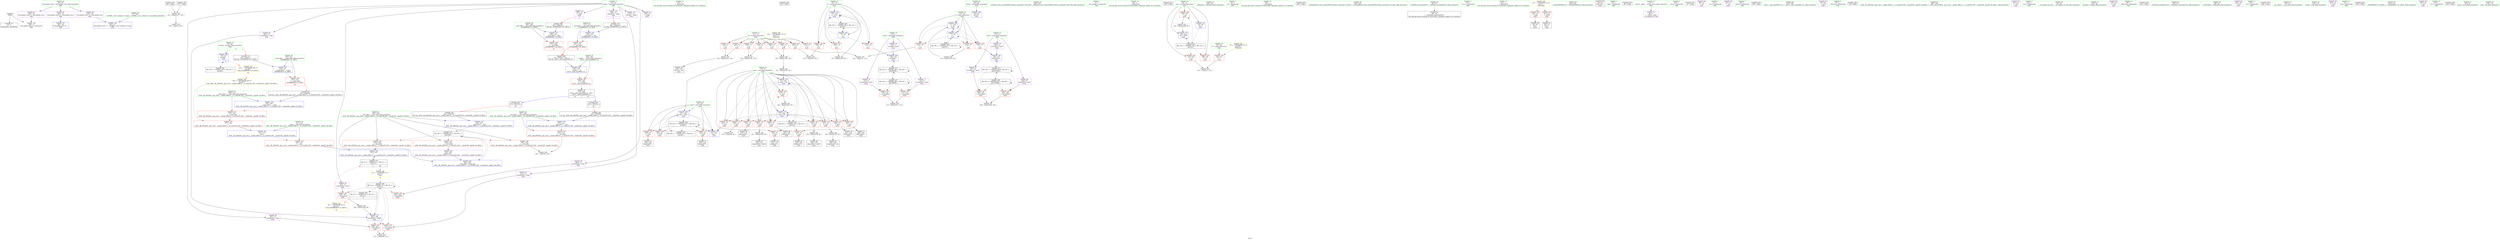 digraph "SVFG" {
	label="SVFG";

	Node0x558b3ea87250 [shape=record,color=grey,label="{NodeID: 0\nNullPtr}"];
	Node0x558b3ea87250 -> Node0x558b3eaa9900[style=solid];
	Node0x558b3ea87250 -> Node0x558b3eaafd50[style=solid];
	Node0x558b3eaacac0 [shape=record,color=grey,label="{NodeID: 263\n191 = Binary(177, 190, )\n}"];
	Node0x558b3eaacac0 -> Node0x558b3eaad540[style=solid];
	Node0x558b3eab0e90 [shape=record,color=blue,label="{NodeID: 180\n309\<--304\n__value.addr\<--__value\n_ZSt8__fill_aIPiiEN9__gnu_cxx11__enable_ifIXsr11__is_scalarIT0_EE7__valueEvE6__typeET_S6_RKS3_\n}"];
	Node0x558b3eab0e90 -> Node0x558b3eaaf810[style=dashed];
	Node0x558b3eaa81d0 [shape=record,color=purple,label="{NodeID: 97\n344\<--35\nllvm.global_ctors_0\<--llvm.global_ctors\nGlob }"];
	Node0x558b3eaa81d0 -> Node0x558b3eaafb50[style=solid];
	Node0x558b3eaa6110 [shape=record,color=green,label="{NodeID: 14\n36\<--1\n\<--dummyObj\nCan only get source location for instruction, argument, global var or function.}"];
	Node0x558b3eadb170 [shape=record,color=black,label="{NodeID: 360\n237 = PHI()\n}"];
	Node0x558b3eaa8dc0 [shape=record,color=red,label="{NodeID: 111\n142\<--71\n\<--N\nmain\n}"];
	Node0x558b3eaa8dc0 -> Node0x558b3eab64c0[style=solid];
	Node0x558b3eaa6f10 [shape=record,color=green,label="{NodeID: 28\n65\<--66\nretval\<--retval_field_insensitive\nmain\n}"];
	Node0x558b3eaa6f10 -> Node0x558b3eaafe50[style=solid];
	Node0x558b3eaae150 [shape=record,color=red,label="{NodeID: 125\n200\<--73\n\<--num\nmain\n}"];
	Node0x558b3eaae150 -> Node0x558b3eaaa3f0[style=solid];
	Node0x558b3eaa7b60 [shape=record,color=green,label="{NodeID: 42\n226\<--227\n_ZStlsISt11char_traitsIcEERSt13basic_ostreamIcT_ES5_PKc\<--_ZStlsISt11char_traitsIcEERSt13basic_ostreamIcT_ES5_PKc_field_insensitive\n}"];
	Node0x558b3eaaecb0 [shape=record,color=red,label="{NodeID: 139\n175\<--174\n\<--arrayidx25\nmain\n}"];
	Node0x558b3eaaecb0 -> Node0x558b3eab67c0[style=solid];
	Node0x558b3eaa9800 [shape=record,color=green,label="{NodeID: 56\n37\<--340\n_GLOBAL__sub_I_zhaoym_0_0.cpp\<--_GLOBAL__sub_I_zhaoym_0_0.cpp_field_insensitive\n}"];
	Node0x558b3eaa9800 -> Node0x558b3eaafc50[style=solid];
	Node0x558b3eaaf810 [shape=record,color=red,label="{NodeID: 153\n316\<--309\n\<--__value.addr\n_ZSt8__fill_aIPiiEN9__gnu_cxx11__enable_ifIXsr11__is_scalarIT0_EE7__valueEvE6__typeET_S6_RKS3_\n}"];
	Node0x558b3eaaf810 -> Node0x558b3eaaf9b0[style=solid];
	Node0x558b3eaaa3f0 [shape=record,color=black,label="{NodeID: 70\n201\<--200\nidxprom41\<--\nmain\n}"];
	Node0x558b3eab5a40 [shape=record,color=grey,label="{NodeID: 250\n199 = Binary(198, 99, )\n}"];
	Node0x558b3eab5a40 -> Node0x558b3eab0740[style=solid];
	Node0x558b3eab0400 [shape=record,color=blue,label="{NodeID: 167\n75\<--139\ni\<--inc14\nmain\n}"];
	Node0x558b3eab0400 -> Node0x558b3eaae490[style=dashed];
	Node0x558b3eab0400 -> Node0x558b3eaae560[style=dashed];
	Node0x558b3eab0400 -> Node0x558b3eaae630[style=dashed];
	Node0x558b3eab0400 -> Node0x558b3eab0400[style=dashed];
	Node0x558b3eab0400 -> Node0x558b3eac4800[style=dashed];
	Node0x558b3eaaaf50 [shape=record,color=purple,label="{NodeID: 84\n197\<--12\narrayidx39\<--steps\nmain\n}"];
	Node0x558b3eaaaf50 -> Node0x558b3eaaef20[style=solid];
	Node0x558b3ea96fa0 [shape=record,color=green,label="{NodeID: 1\n7\<--1\n__dso_handle\<--dummyObj\nGlob }"];
	Node0x558b3eaacc40 [shape=record,color=grey,label="{NodeID: 264\n213 = cmp(208, 212, )\n}"];
	Node0x558b3eab0f60 [shape=record,color=blue,label="{NodeID: 181\n311\<--317\n__tmp\<--\n_ZSt8__fill_aIPiiEN9__gnu_cxx11__enable_ifIXsr11__is_scalarIT0_EE7__valueEvE6__typeET_S6_RKS3_\n}"];
	Node0x558b3eab0f60 -> Node0x558b3eaaf8e0[style=dashed];
	Node0x558b3eaa82d0 [shape=record,color=purple,label="{NodeID: 98\n345\<--35\nllvm.global_ctors_1\<--llvm.global_ctors\nGlob }"];
	Node0x558b3eaa82d0 -> Node0x558b3eaafc50[style=solid];
	Node0x558b3eaa6210 [shape=record,color=green,label="{NodeID: 15\n84\<--1\n\<--dummyObj\nCan only get source location for instruction, argument, global var or function.}"];
	Node0x558b3eadb270 [shape=record,color=black,label="{NodeID: 361\n242 = PHI()\n}"];
	Node0x558b3eaa8e90 [shape=record,color=red,label="{NodeID: 112\n143\<--71\n\<--N\nmain\n}"];
	Node0x558b3eaa8e90 -> Node0x558b3eab64c0[style=solid];
	Node0x558b3eaa6fe0 [shape=record,color=green,label="{NodeID: 29\n67\<--68\nT\<--T_field_insensitive\nmain\n}"];
	Node0x558b3eaa6fe0 -> Node0x558b3eaa88e0[style=solid];
	Node0x558b3eaae220 [shape=record,color=red,label="{NodeID: 126\n205\<--73\n\<--num\nmain\n}"];
	Node0x558b3eaae220 -> Node0x558b3eaaa4c0[style=solid];
	Node0x558b3eaa7c60 [shape=record,color=green,label="{NodeID: 43\n230\<--231\n_ZNSolsEi\<--_ZNSolsEi_field_insensitive\n}"];
	Node0x558b3eaaed80 [shape=record,color=red,label="{NodeID: 140\n184\<--183\n\<--arrayidx30\nmain\n}"];
	Node0x558b3eaaed80 -> Node0x558b3eab6ac0[style=solid];
	Node0x558b3eaa9900 [shape=record,color=black,label="{NodeID: 57\n2\<--3\ndummyVal\<--dummyVal\n}"];
	Node0x558b3eaaf8e0 [shape=record,color=red,label="{NodeID: 154\n324\<--311\n\<--__tmp\n_ZSt8__fill_aIPiiEN9__gnu_cxx11__enable_ifIXsr11__is_scalarIT0_EE7__valueEvE6__typeET_S6_RKS3_\n}"];
	Node0x558b3eaaf8e0 -> Node0x558b3eab1030[style=solid];
	Node0x558b3eaaa4c0 [shape=record,color=black,label="{NodeID: 71\n206\<--205\nidxprom43\<--\nmain\n}"];
	Node0x558b3eab5bc0 [shape=record,color=grey,label="{NodeID: 251\n156 = Binary(154, 155, )\n}"];
	Node0x558b3eab5bc0 -> Node0x558b3eab05a0[style=solid];
	Node0x558b3eab04d0 [shape=record,color=blue,label="{NodeID: 168\n79\<--99\nref.tmp\<--\nmain\n|{|<s1>8}}"];
	Node0x558b3eab04d0 -> Node0x558b3eac5200[style=dashed];
	Node0x558b3eab04d0:s1 -> Node0x558b3eaca440[style=dashed,color=red];
	Node0x558b3eaab020 [shape=record,color=purple,label="{NodeID: 85\n202\<--12\narrayidx42\<--steps\nmain\n}"];
	Node0x558b3eaab020 -> Node0x558b3eab0740[style=solid];
	Node0x558b3eaa5130 [shape=record,color=green,label="{NodeID: 2\n15\<--1\n.str\<--dummyObj\nGlob }"];
	Node0x558b3eaacdc0 [shape=record,color=grey,label="{NodeID: 265\n165 = cmp(164, 84, )\n}"];
	Node0x558b3eab1030 [shape=record,color=blue,label="{NodeID: 182\n325\<--324\n\<--\n_ZSt8__fill_aIPiiEN9__gnu_cxx11__enable_ifIXsr11__is_scalarIT0_EE7__valueEvE6__typeET_S6_RKS3_\n}"];
	Node0x558b3eab1030 -> Node0x558b3eac1b00[style=dashed];
	Node0x558b3eaa83d0 [shape=record,color=purple,label="{NodeID: 99\n346\<--35\nllvm.global_ctors_2\<--llvm.global_ctors\nGlob }"];
	Node0x558b3eaa83d0 -> Node0x558b3eaafd50[style=solid];
	Node0x558b3eaa6310 [shape=record,color=green,label="{NodeID: 16\n99\<--1\n\<--dummyObj\nCan only get source location for instruction, argument, global var or function.}"];
	Node0x558b3eadb370 [shape=record,color=black,label="{NodeID: 362\n243 = PHI()\n}"];
	Node0x558b3eaa8f60 [shape=record,color=red,label="{NodeID: 113\n154\<--71\n\<--N\nmain\n}"];
	Node0x558b3eaa8f60 -> Node0x558b3eab5bc0[style=solid];
	Node0x558b3eaa70b0 [shape=record,color=green,label="{NodeID: 30\n69\<--70\ncas\<--cas_field_insensitive\nmain\n}"];
	Node0x558b3eaa70b0 -> Node0x558b3eaa89b0[style=solid];
	Node0x558b3eaa70b0 -> Node0x558b3eaa8a80[style=solid];
	Node0x558b3eaa70b0 -> Node0x558b3eaa8b50[style=solid];
	Node0x558b3eaa70b0 -> Node0x558b3eaaff20[style=solid];
	Node0x558b3eaa70b0 -> Node0x558b3eab09b0[style=solid];
	Node0x558b3eac7a00 [shape=record,color=black,label="{NodeID: 293\nMR_22V_6 = PHI(MR_22V_5, MR_22V_4, )\npts\{82 \}\n}"];
	Node0x558b3eac7a00 -> Node0x558b3eaae970[style=dashed];
	Node0x558b3eac7a00 -> Node0x558b3eaaea40[style=dashed];
	Node0x558b3eac7a00 -> Node0x558b3eaaeb10[style=dashed];
	Node0x558b3eac7a00 -> Node0x558b3eab0810[style=dashed];
	Node0x558b3eac7a00 -> Node0x558b3eac5700[style=dashed];
	Node0x558b3eac7a00 -> Node0x558b3eac7a00[style=dashed];
	Node0x558b3eaae2f0 [shape=record,color=red,label="{NodeID: 127\n215\<--73\n\<--num\nmain\n}"];
	Node0x558b3eaae2f0 -> Node0x558b3eab0810[style=solid];
	Node0x558b3eaa7d60 [shape=record,color=green,label="{NodeID: 44\n244\<--245\n_ZSt4endlIcSt11char_traitsIcEERSt13basic_ostreamIT_T0_ES6_\<--_ZSt4endlIcSt11char_traitsIcEERSt13basic_ostreamIT_T0_ES6__field_insensitive\n}"];
	Node0x558b3eaaee50 [shape=record,color=red,label="{NodeID: 141\n188\<--187\n\<--arrayidx32\nmain\n}"];
	Node0x558b3eaaee50 -> Node0x558b3eab6ac0[style=solid];
	Node0x558b3eaa9a00 [shape=record,color=black,label="{NodeID: 58\n48\<--49\n\<--_ZNSt8ios_base4InitD1Ev\nCan only get source location for instruction, argument, global var or function.}"];
	Node0x558b3eaaf9b0 [shape=record,color=red,label="{NodeID: 155\n317\<--316\n\<--\n_ZSt8__fill_aIPiiEN9__gnu_cxx11__enable_ifIXsr11__is_scalarIT0_EE7__valueEvE6__typeET_S6_RKS3_\n}"];
	Node0x558b3eaaf9b0 -> Node0x558b3eab0f60[style=solid];
	Node0x558b3eaaa590 [shape=record,color=black,label="{NodeID: 72\n210\<--209\nidxprom45\<--\nmain\n}"];
	Node0x558b3eab5d40 [shape=record,color=grey,label="{NodeID: 252\n134 = Binary(133, 99, )\n}"];
	Node0x558b3eab5d40 -> Node0x558b3eab0330[style=solid];
	Node0x558b3eab05a0 [shape=record,color=blue,label="{NodeID: 169\n81\<--156\nstart\<--mul17\nmain\n}"];
	Node0x558b3eab05a0 -> Node0x558b3eaae970[style=dashed];
	Node0x558b3eab05a0 -> Node0x558b3eaaea40[style=dashed];
	Node0x558b3eab05a0 -> Node0x558b3eaaeb10[style=dashed];
	Node0x558b3eab05a0 -> Node0x558b3eab0810[style=dashed];
	Node0x558b3eab05a0 -> Node0x558b3eac5700[style=dashed];
	Node0x558b3eab05a0 -> Node0x558b3eac7a00[style=dashed];
	Node0x558b3eaab0f0 [shape=record,color=purple,label="{NodeID: 86\n207\<--12\narrayidx44\<--steps\nmain\n}"];
	Node0x558b3eaab0f0 -> Node0x558b3eaaeff0[style=solid];
	Node0x558b3eaa51c0 [shape=record,color=green,label="{NodeID: 3\n17\<--1\n.str.1\<--dummyObj\nGlob }"];
	Node0x558b3eacce50 [shape=record,color=yellow,style=double,label="{NodeID: 349\n4V_2 = CSCHI(MR_4V_1)\npts\{14 \}\nCS[]|{<s0>8}}"];
	Node0x558b3eacce50:s0 -> Node0x558b3eac6600[style=dashed,color=blue];
	Node0x558b3eaacf40 [shape=record,color=grey,label="{NodeID: 266\n110 = cmp(108, 109, )\n}"];
	Node0x558b3eab1100 [shape=record,color=blue,label="{NodeID: 183\n305\<--329\n__first.addr\<--incdec.ptr\n_ZSt8__fill_aIPiiEN9__gnu_cxx11__enable_ifIXsr11__is_scalarIT0_EE7__valueEvE6__typeET_S6_RKS3_\n}"];
	Node0x558b3eab1100 -> Node0x558b3eac2000[style=dashed];
	Node0x558b3eaa84d0 [shape=record,color=purple,label="{NodeID: 100\n329\<--328\nincdec.ptr\<--\n_ZSt8__fill_aIPiiEN9__gnu_cxx11__enable_ifIXsr11__is_scalarIT0_EE7__valueEvE6__typeET_S6_RKS3_\n}"];
	Node0x558b3eaa84d0 -> Node0x558b3eab1100[style=solid];
	Node0x558b3eaa6410 [shape=record,color=green,label="{NodeID: 17\n221\<--1\n\<--dummyObj\nCan only get source location for instruction, argument, global var or function.}"];
	Node0x558b3eadb440 [shape=record,color=black,label="{NodeID: 363\n278 = PHI(333, )\n|{<s0>20}}"];
	Node0x558b3eadb440:s0 -> Node0x558b3eadb700[style=solid,color=red];
	Node0x558b3eac3900 [shape=record,color=black,label="{NodeID: 280\nMR_4V_2 = PHI(MR_4V_4, MR_4V_1, )\npts\{14 \}\n|{<s0>8}}"];
	Node0x558b3eac3900:s0 -> Node0x558b3eaca330[style=dashed,color=red];
	Node0x558b3eaa9030 [shape=record,color=red,label="{NodeID: 114\n155\<--71\n\<--N\nmain\n}"];
	Node0x558b3eaa9030 -> Node0x558b3eab5bc0[style=solid];
	Node0x558b3eaa7180 [shape=record,color=green,label="{NodeID: 31\n71\<--72\nN\<--N_field_insensitive\nmain\n}"];
	Node0x558b3eaa7180 -> Node0x558b3eaa8c20[style=solid];
	Node0x558b3eaa7180 -> Node0x558b3eaa8cf0[style=solid];
	Node0x558b3eaa7180 -> Node0x558b3eaa8dc0[style=solid];
	Node0x558b3eaa7180 -> Node0x558b3eaa8e90[style=solid];
	Node0x558b3eaa7180 -> Node0x558b3eaa8f60[style=solid];
	Node0x558b3eaa7180 -> Node0x558b3eaa9030[style=solid];
	Node0x558b3eaa7180 -> Node0x558b3eaad930[style=solid];
	Node0x558b3eaa7180 -> Node0x558b3eaada00[style=solid];
	Node0x558b3eac8710 [shape=record,color=yellow,style=double,label="{NodeID: 294\n2V_1 = ENCHI(MR_2V_0)\npts\{1 \}\nFun[main]}"];
	Node0x558b3eac8710 -> Node0x558b3eaa8740[style=dashed];
	Node0x558b3eac8710 -> Node0x558b3eaa8810[style=dashed];
	Node0x558b3eaae3c0 [shape=record,color=red,label="{NodeID: 128\n219\<--73\n\<--num\nmain\n}"];
	Node0x558b3eaae3c0 -> Node0x558b3eab6940[style=solid];
	Node0x558b3eaa7e60 [shape=record,color=green,label="{NodeID: 45\n246\<--247\n_ZNSolsEPFRSoS_E\<--_ZNSolsEPFRSoS_E_field_insensitive\n}"];
	Node0x558b3eac9dc0 [shape=record,color=yellow,style=double,label="{NodeID: 308\n20V_1 = ENCHI(MR_20V_0)\npts\{80 \}\nFun[_ZSt8__fill_aIPiiEN9__gnu_cxx11__enable_ifIXsr11__is_scalarIT0_EE7__valueEvE6__typeET_S6_RKS3_]}"];
	Node0x558b3eac9dc0 -> Node0x558b3eaaf9b0[style=dashed];
	Node0x558b3eaaef20 [shape=record,color=red,label="{NodeID: 142\n198\<--197\n\<--arrayidx39\nmain\n}"];
	Node0x558b3eaaef20 -> Node0x558b3eab5a40[style=solid];
	Node0x558b3eaa9b00 [shape=record,color=black,label="{NodeID: 59\n64\<--84\nmain_ret\<--\nmain\n}"];
	Node0x558b3eaafa80 [shape=record,color=red,label="{NodeID: 156\n338\<--335\n\<--__it.addr\n_ZSt12__niter_baseIPiET_S1_\n}"];
	Node0x558b3eaafa80 -> Node0x558b3eaaa730[style=solid];
	Node0x558b3eaaa660 [shape=record,color=black,label="{NodeID: 73\n239\<--238\nidxprom57\<--\nmain\n}"];
	Node0x558b3eab5ec0 [shape=record,color=grey,label="{NodeID: 253\n139 = Binary(138, 99, )\n}"];
	Node0x558b3eab5ec0 -> Node0x558b3eab0400[style=solid];
	Node0x558b3eab0670 [shape=record,color=blue,label="{NodeID: 170\n73\<--161\nnum\<--sub\nmain\n}"];
	Node0x558b3eab0670 -> Node0x558b3eaadc70[style=dashed];
	Node0x558b3eab0670 -> Node0x558b3eaadd40[style=dashed];
	Node0x558b3eab0670 -> Node0x558b3eaade10[style=dashed];
	Node0x558b3eab0670 -> Node0x558b3eaadee0[style=dashed];
	Node0x558b3eab0670 -> Node0x558b3eaadfb0[style=dashed];
	Node0x558b3eab0670 -> Node0x558b3eaae080[style=dashed];
	Node0x558b3eab0670 -> Node0x558b3eaae150[style=dashed];
	Node0x558b3eab0670 -> Node0x558b3eaae220[style=dashed];
	Node0x558b3eab0670 -> Node0x558b3eaae2f0[style=dashed];
	Node0x558b3eab0670 -> Node0x558b3eaae3c0[style=dashed];
	Node0x558b3eab0670 -> Node0x558b3eab08e0[style=dashed];
	Node0x558b3eab0670 -> Node0x558b3eac4300[style=dashed];
	Node0x558b3eaab1c0 [shape=record,color=purple,label="{NodeID: 87\n211\<--12\narrayidx46\<--steps\nmain\n}"];
	Node0x558b3eaab1c0 -> Node0x558b3eaaf0c0[style=solid];
	Node0x558b3eaa5250 [shape=record,color=green,label="{NodeID: 4\n19\<--1\nstdin\<--dummyObj\nGlob }"];
	Node0x558b3e7983e0 [shape=record,color=black,label="{NodeID: 350\n95 = PHI()\n}"];
	Node0x558b3eaad0c0 [shape=record,color=grey,label="{NodeID: 267\n116 = cmp(114, 115, )\n}"];
	Node0x558b3eab11d0 [shape=record,color=blue,label="{NodeID: 184\n335\<--334\n__it.addr\<--__it\n_ZSt12__niter_baseIPiET_S1_\n}"];
	Node0x558b3eab11d0 -> Node0x558b3eaafa80[style=dashed];
	Node0x558b3eaa85a0 [shape=record,color=purple,label="{NodeID: 101\n147\<--12\nadd.ptr\<--steps\nmain\n}"];
	Node0x558b3eaa6510 [shape=record,color=green,label="{NodeID: 18\n4\<--6\n_ZStL8__ioinit\<--_ZStL8__ioinit_field_insensitive\nGlob }"];
	Node0x558b3eaa6510 -> Node0x558b3eaaa800[style=solid];
	Node0x558b3eadb600 [shape=record,color=black,label="{NodeID: 364\n282 = PHI(333, )\n|{<s0>20}}"];
	Node0x558b3eadb600:s0 -> Node0x558b3eadb840[style=solid,color=red];
	Node0x558b3eac3e00 [shape=record,color=black,label="{NodeID: 281\nMR_10V_3 = PHI(MR_10V_4, MR_10V_2, )\npts\{70 \}\n}"];
	Node0x558b3eac3e00 -> Node0x558b3eaa89b0[style=dashed];
	Node0x558b3eac3e00 -> Node0x558b3eaa8a80[style=dashed];
	Node0x558b3eac3e00 -> Node0x558b3eaa8b50[style=dashed];
	Node0x558b3eac3e00 -> Node0x558b3eab09b0[style=dashed];
	Node0x558b3eaad930 [shape=record,color=red,label="{NodeID: 115\n158\<--71\n\<--N\nmain\n}"];
	Node0x558b3eaad930 -> Node0x558b3eab6340[style=solid];
	Node0x558b3eaa7250 [shape=record,color=green,label="{NodeID: 32\n73\<--74\nnum\<--num_field_insensitive\nmain\n}"];
	Node0x558b3eaa7250 -> Node0x558b3eaadad0[style=solid];
	Node0x558b3eaa7250 -> Node0x558b3eaadba0[style=solid];
	Node0x558b3eaa7250 -> Node0x558b3eaadc70[style=solid];
	Node0x558b3eaa7250 -> Node0x558b3eaadd40[style=solid];
	Node0x558b3eaa7250 -> Node0x558b3eaade10[style=solid];
	Node0x558b3eaa7250 -> Node0x558b3eaadee0[style=solid];
	Node0x558b3eaa7250 -> Node0x558b3eaadfb0[style=solid];
	Node0x558b3eaa7250 -> Node0x558b3eaae080[style=solid];
	Node0x558b3eaa7250 -> Node0x558b3eaae150[style=solid];
	Node0x558b3eaa7250 -> Node0x558b3eaae220[style=solid];
	Node0x558b3eaa7250 -> Node0x558b3eaae2f0[style=solid];
	Node0x558b3eaa7250 -> Node0x558b3eaae3c0[style=solid];
	Node0x558b3eaa7250 -> Node0x558b3eab0670[style=solid];
	Node0x558b3eaa7250 -> Node0x558b3eab08e0[style=solid];
	Node0x558b3eaae490 [shape=record,color=red,label="{NodeID: 129\n108\<--75\n\<--i\nmain\n}"];
	Node0x558b3eaae490 -> Node0x558b3eaacf40[style=solid];
	Node0x558b3eaa7f60 [shape=record,color=green,label="{NodeID: 46\n268\<--269\n__first.addr\<--__first.addr_field_insensitive\n_ZSt4fillIPiiEvT_S1_RKT0_\n}"];
	Node0x558b3eaa7f60 -> Node0x558b3eaaf260[style=solid];
	Node0x558b3eaa7f60 -> Node0x558b3eab0a80[style=solid];
	Node0x558b3eaaeff0 [shape=record,color=red,label="{NodeID: 143\n208\<--207\n\<--arrayidx44\nmain\n}"];
	Node0x558b3eaaeff0 -> Node0x558b3eaacc40[style=solid];
	Node0x558b3eaa9bd0 [shape=record,color=black,label="{NodeID: 60\n88\<--85\ncall\<--\nmain\n}"];
	Node0x558b3eaafb50 [shape=record,color=blue,label="{NodeID: 157\n344\<--36\nllvm.global_ctors_0\<--\nGlob }"];
	Node0x558b3eaaa730 [shape=record,color=black,label="{NodeID: 74\n333\<--338\n_ZSt12__niter_baseIPiET_S1__ret\<--\n_ZSt12__niter_baseIPiET_S1_\n|{<s0>18|<s1>19}}"];
	Node0x558b3eaaa730:s0 -> Node0x558b3eadb440[style=solid,color=blue];
	Node0x558b3eaaa730:s1 -> Node0x558b3eadb600[style=solid,color=blue];
	Node0x558b3eab6040 [shape=record,color=grey,label="{NodeID: 254\n168 = Binary(167, 99, )\n}"];
	Node0x558b3eab6040 -> Node0x558b3eaa9fe0[style=solid];
	Node0x558b3eab0740 [shape=record,color=blue,label="{NodeID: 171\n202\<--199\narrayidx42\<--add40\nmain\n}"];
	Node0x558b3eab0740 -> Node0x558b3eaaeff0[style=dashed];
	Node0x558b3eab0740 -> Node0x558b3eaaf0c0[style=dashed];
	Node0x558b3eab0740 -> Node0x558b3eac6600[style=dashed];
	Node0x558b3eaab290 [shape=record,color=purple,label="{NodeID: 88\n240\<--12\narrayidx58\<--steps\nmain\n}"];
	Node0x558b3eaab290 -> Node0x558b3eaaf190[style=solid];
	Node0x558b3eaa52e0 [shape=record,color=green,label="{NodeID: 5\n20\<--1\n.str.2\<--dummyObj\nGlob }"];
	Node0x558b3eada5c0 [shape=record,color=black,label="{NodeID: 351\n47 = PHI()\n}"];
	Node0x558b3eaad240 [shape=record,color=grey,label="{NodeID: 268\n103 = cmp(101, 102, )\n}"];
	Node0x558b3eaa8670 [shape=record,color=purple,label="{NodeID: 102\n148\<--12\nadd.ptr16\<--steps\nmain\n|{<s0>8}}"];
	Node0x558b3eaa8670:s0 -> Node0x558b3eadbde0[style=solid,color=red];
	Node0x558b3eaa6610 [shape=record,color=green,label="{NodeID: 19\n8\<--9\nposX\<--posX_field_insensitive\nGlob }"];
	Node0x558b3eaa6610 -> Node0x558b3eaaa8d0[style=solid];
	Node0x558b3eaa6610 -> Node0x558b3eaaa9a0[style=solid];
	Node0x558b3eaa6610 -> Node0x558b3eaaaa70[style=solid];
	Node0x558b3eadb700 [shape=record,color=black,label="{NodeID: 365\n302 = PHI(278, )\n0th arg _ZSt8__fill_aIPiiEN9__gnu_cxx11__enable_ifIXsr11__is_scalarIT0_EE7__valueEvE6__typeET_S6_RKS3_ }"];
	Node0x558b3eadb700 -> Node0x558b3eab0cf0[style=solid];
	Node0x558b3eac4300 [shape=record,color=black,label="{NodeID: 282\nMR_14V_2 = PHI(MR_14V_4, MR_14V_1, )\npts\{74 \}\n}"];
	Node0x558b3eac4300 -> Node0x558b3eaadad0[style=dashed];
	Node0x558b3eac4300 -> Node0x558b3eaadba0[style=dashed];
	Node0x558b3eac4300 -> Node0x558b3eab0670[style=dashed];
	Node0x558b3eaada00 [shape=record,color=red,label="{NodeID: 116\n159\<--71\n\<--N\nmain\n}"];
	Node0x558b3eaada00 -> Node0x558b3eab6340[style=solid];
	Node0x558b3eaa7320 [shape=record,color=green,label="{NodeID: 33\n75\<--76\ni\<--i_field_insensitive\nmain\n}"];
	Node0x558b3eaa7320 -> Node0x558b3eaae490[style=solid];
	Node0x558b3eaa7320 -> Node0x558b3eaae560[style=solid];
	Node0x558b3eaa7320 -> Node0x558b3eaae630[style=solid];
	Node0x558b3eaa7320 -> Node0x558b3eaafff0[style=solid];
	Node0x558b3eaa7320 -> Node0x558b3eab0400[style=solid];
	Node0x558b3eaae560 [shape=record,color=red,label="{NodeID: 130\n122\<--75\n\<--i\nmain\n}"];
	Node0x558b3eaae560 -> Node0x558b3eab0190[style=solid];
	Node0x558b3eaa8030 [shape=record,color=green,label="{NodeID: 47\n270\<--271\n__last.addr\<--__last.addr_field_insensitive\n_ZSt4fillIPiiEvT_S1_RKT0_\n}"];
	Node0x558b3eaa8030 -> Node0x558b3eaaf330[style=solid];
	Node0x558b3eaa8030 -> Node0x558b3eab0b50[style=solid];
	Node0x558b3eaaf0c0 [shape=record,color=red,label="{NodeID: 144\n212\<--211\n\<--arrayidx46\nmain\n}"];
	Node0x558b3eaaf0c0 -> Node0x558b3eaacc40[style=solid];
	Node0x558b3eaa9ca0 [shape=record,color=black,label="{NodeID: 61\n94\<--91\ncall1\<--\nmain\n}"];
	Node0x558b3eaafc50 [shape=record,color=blue,label="{NodeID: 158\n345\<--37\nllvm.global_ctors_1\<--_GLOBAL__sub_I_zhaoym_0_0.cpp\nGlob }"];
	Node0x558b3eaaa800 [shape=record,color=purple,label="{NodeID: 75\n46\<--4\n\<--_ZStL8__ioinit\n__cxx_global_var_init\n}"];
	Node0x558b3eab61c0 [shape=record,color=grey,label="{NodeID: 255\n161 = Binary(160, 99, )\n}"];
	Node0x558b3eab61c0 -> Node0x558b3eab0670[style=solid];
	Node0x558b3eab0810 [shape=record,color=blue,label="{NodeID: 172\n81\<--215\nstart\<--\nmain\n}"];
	Node0x558b3eab0810 -> Node0x558b3eac7a00[style=dashed];
	Node0x558b3eaab360 [shape=record,color=purple,label="{NodeID: 89\n86\<--15\n\<--.str\nmain\n}"];
	Node0x558b3eaa5b20 [shape=record,color=green,label="{NodeID: 6\n22\<--1\n.str.3\<--dummyObj\nGlob }"];
	Node0x558b3eada6c0 [shape=record,color=black,label="{NodeID: 352\n190 = PHI()\n}"];
	Node0x558b3eada6c0 -> Node0x558b3eaacac0[style=solid];
	Node0x558b3eaad3c0 [shape=record,color=grey,label="{NodeID: 269\n322 = cmp(320, 321, )\n}"];
	Node0x558b3eaa8740 [shape=record,color=red,label="{NodeID: 103\n85\<--19\n\<--stdin\nmain\n}"];
	Node0x558b3eaa8740 -> Node0x558b3eaa9bd0[style=solid];
	Node0x558b3eaa6710 [shape=record,color=green,label="{NodeID: 20\n10\<--11\nposY\<--posY_field_insensitive\nGlob }"];
	Node0x558b3eaa6710 -> Node0x558b3eaaab40[style=solid];
	Node0x558b3eaa6710 -> Node0x558b3eaaac10[style=solid];
	Node0x558b3eaa6710 -> Node0x558b3eaaace0[style=solid];
	Node0x558b3eadb840 [shape=record,color=black,label="{NodeID: 366\n303 = PHI(282, )\n1st arg _ZSt8__fill_aIPiiEN9__gnu_cxx11__enable_ifIXsr11__is_scalarIT0_EE7__valueEvE6__typeET_S6_RKS3_ }"];
	Node0x558b3eadb840 -> Node0x558b3eab0dc0[style=solid];
	Node0x558b3eac4800 [shape=record,color=black,label="{NodeID: 283\nMR_16V_2 = PHI(MR_16V_4, MR_16V_1, )\npts\{76 \}\n}"];
	Node0x558b3eac4800 -> Node0x558b3eaafff0[style=dashed];
	Node0x558b3eaadad0 [shape=record,color=red,label="{NodeID: 117\n123\<--73\n\<--num\nmain\n}"];
	Node0x558b3eaadad0 -> Node0x558b3eaa9d70[style=solid];
	Node0x558b3eaa73f0 [shape=record,color=green,label="{NodeID: 34\n77\<--78\nj\<--j_field_insensitive\nmain\n}"];
	Node0x558b3eaa73f0 -> Node0x558b3eaae700[style=solid];
	Node0x558b3eaa73f0 -> Node0x558b3eaae7d0[style=solid];
	Node0x558b3eaa73f0 -> Node0x558b3eaae8a0[style=solid];
	Node0x558b3eaa73f0 -> Node0x558b3eab00c0[style=solid];
	Node0x558b3eaa73f0 -> Node0x558b3eab0330[style=solid];
	Node0x558b3eac93f0 [shape=record,color=yellow,style=double,label="{NodeID: 297\n8V_1 = ENCHI(MR_8V_0)\npts\{68 \}\nFun[main]}"];
	Node0x558b3eac93f0 -> Node0x558b3eaa88e0[style=dashed];
	Node0x558b3eaae630 [shape=record,color=red,label="{NodeID: 131\n138\<--75\n\<--i\nmain\n}"];
	Node0x558b3eaae630 -> Node0x558b3eab5ec0[style=solid];
	Node0x558b3eaa9120 [shape=record,color=green,label="{NodeID: 48\n272\<--273\n__value.addr\<--__value.addr_field_insensitive\n_ZSt4fillIPiiEvT_S1_RKT0_\n}"];
	Node0x558b3eaa9120 -> Node0x558b3eaaf400[style=solid];
	Node0x558b3eaa9120 -> Node0x558b3eab0c20[style=solid];
	Node0x558b3eaaf190 [shape=record,color=red,label="{NodeID: 145\n241\<--240\n\<--arrayidx58\nmain\n}"];
	Node0x558b3eaa9d70 [shape=record,color=black,label="{NodeID: 62\n124\<--123\nidxprom\<--\nmain\n}"];
	Node0x558b3eaafd50 [shape=record,color=blue, style = dotted,label="{NodeID: 159\n346\<--3\nllvm.global_ctors_2\<--dummyVal\nGlob }"];
	Node0x558b3eaaa8d0 [shape=record,color=purple,label="{NodeID: 76\n125\<--8\narrayidx\<--posX\nmain\n}"];
	Node0x558b3eaaa8d0 -> Node0x558b3eab0190[style=solid];
	Node0x558b3eab6340 [shape=record,color=grey,label="{NodeID: 256\n160 = Binary(158, 159, )\n}"];
	Node0x558b3eab6340 -> Node0x558b3eab61c0[style=solid];
	Node0x558b3eab08e0 [shape=record,color=blue,label="{NodeID: 173\n73\<--220\nnum\<--dec\nmain\n}"];
	Node0x558b3eab08e0 -> Node0x558b3eaadc70[style=dashed];
	Node0x558b3eab08e0 -> Node0x558b3eaadd40[style=dashed];
	Node0x558b3eab08e0 -> Node0x558b3eaade10[style=dashed];
	Node0x558b3eab08e0 -> Node0x558b3eaadee0[style=dashed];
	Node0x558b3eab08e0 -> Node0x558b3eaadfb0[style=dashed];
	Node0x558b3eab08e0 -> Node0x558b3eaae080[style=dashed];
	Node0x558b3eab08e0 -> Node0x558b3eaae150[style=dashed];
	Node0x558b3eab08e0 -> Node0x558b3eaae220[style=dashed];
	Node0x558b3eab08e0 -> Node0x558b3eaae2f0[style=dashed];
	Node0x558b3eab08e0 -> Node0x558b3eaae3c0[style=dashed];
	Node0x558b3eab08e0 -> Node0x558b3eab08e0[style=dashed];
	Node0x558b3eab08e0 -> Node0x558b3eac4300[style=dashed];
	Node0x558b3eaab430 [shape=record,color=purple,label="{NodeID: 90\n87\<--17\n\<--.str.1\nmain\n}"];
	Node0x558b3eaa5bb0 [shape=record,color=green,label="{NodeID: 7\n24\<--1\nstdout\<--dummyObj\nGlob }"];
	Node0x558b3eada820 [shape=record,color=black,label="{NodeID: 353\n105 = PHI()\n}"];
	Node0x558b3eaad540 [shape=record,color=grey,label="{NodeID: 270\n192 = cmp(191, 99, )\n}"];
	Node0x558b3eaa8810 [shape=record,color=red,label="{NodeID: 104\n91\<--24\n\<--stdout\nmain\n}"];
	Node0x558b3eaa8810 -> Node0x558b3eaa9ca0[style=solid];
	Node0x558b3eaa6810 [shape=record,color=green,label="{NodeID: 21\n12\<--14\nsteps\<--steps_field_insensitive\nGlob }"];
	Node0x558b3eaa6810 -> Node0x558b3eaaadb0[style=solid];
	Node0x558b3eaa6810 -> Node0x558b3eaaae80[style=solid];
	Node0x558b3eaa6810 -> Node0x558b3eaaaf50[style=solid];
	Node0x558b3eaa6810 -> Node0x558b3eaab020[style=solid];
	Node0x558b3eaa6810 -> Node0x558b3eaab0f0[style=solid];
	Node0x558b3eaa6810 -> Node0x558b3eaab1c0[style=solid];
	Node0x558b3eaa6810 -> Node0x558b3eaab290[style=solid];
	Node0x558b3eaa6810 -> Node0x558b3eaa85a0[style=solid];
	Node0x558b3eaa6810 -> Node0x558b3eaa8670[style=solid];
	Node0x558b3eadb980 [shape=record,color=black,label="{NodeID: 367\n304 = PHI(283, )\n2nd arg _ZSt8__fill_aIPiiEN9__gnu_cxx11__enable_ifIXsr11__is_scalarIT0_EE7__valueEvE6__typeET_S6_RKS3_ }"];
	Node0x558b3eadb980 -> Node0x558b3eab0e90[style=solid];
	Node0x558b3eac4d00 [shape=record,color=black,label="{NodeID: 284\nMR_18V_2 = PHI(MR_18V_3, MR_18V_1, )\npts\{78 \}\n}"];
	Node0x558b3eac4d00 -> Node0x558b3eab00c0[style=dashed];
	Node0x558b3eac4d00 -> Node0x558b3eac4d00[style=dashed];
	Node0x558b3eaadba0 [shape=record,color=red,label="{NodeID: 118\n128\<--73\n\<--num\nmain\n}"];
	Node0x558b3eaadba0 -> Node0x558b3eaa9e40[style=solid];
	Node0x558b3eaa74c0 [shape=record,color=green,label="{NodeID: 35\n79\<--80\nref.tmp\<--ref.tmp_field_insensitive\nmain\n|{|<s1>8}}"];
	Node0x558b3eaa74c0 -> Node0x558b3eab04d0[style=solid];
	Node0x558b3eaa74c0:s1 -> Node0x558b3eadbef0[style=solid,color=red];
	Node0x558b3eaae700 [shape=record,color=red,label="{NodeID: 132\n114\<--77\n\<--j\nmain\n}"];
	Node0x558b3eaae700 -> Node0x558b3eaad0c0[style=solid];
	Node0x558b3eaa91f0 [shape=record,color=green,label="{NodeID: 49\n279\<--280\n_ZSt12__niter_baseIPiET_S1_\<--_ZSt12__niter_baseIPiET_S1__field_insensitive\n}"];
	Node0x558b3eaaf260 [shape=record,color=red,label="{NodeID: 146\n277\<--268\n\<--__first.addr\n_ZSt4fillIPiiEvT_S1_RKT0_\n|{<s0>18}}"];
	Node0x558b3eaaf260:s0 -> Node0x558b3eadbac0[style=solid,color=red];
	Node0x558b3eaa9e40 [shape=record,color=black,label="{NodeID: 63\n129\<--128\nidxprom11\<--\nmain\n}"];
	Node0x558b3eaafe50 [shape=record,color=blue,label="{NodeID: 160\n65\<--84\nretval\<--\nmain\n}"];
	Node0x558b3eaaa9a0 [shape=record,color=purple,label="{NodeID: 77\n170\<--8\narrayidx23\<--posX\nmain\n}"];
	Node0x558b3eaaa9a0 -> Node0x558b3eaaebe0[style=solid];
	Node0x558b3eab64c0 [shape=record,color=grey,label="{NodeID: 257\n144 = Binary(142, 143, )\n}"];
	Node0x558b3eab64c0 -> Node0x558b3eaa9f10[style=solid];
	Node0x558b3eab09b0 [shape=record,color=blue,label="{NodeID: 174\n69\<--250\ncas\<--inc62\nmain\n}"];
	Node0x558b3eab09b0 -> Node0x558b3eac3e00[style=dashed];
	Node0x558b3eaab500 [shape=record,color=purple,label="{NodeID: 91\n92\<--20\n\<--.str.2\nmain\n}"];
	Node0x558b3eaa5c40 [shape=record,color=green,label="{NodeID: 8\n25\<--1\n_ZSt3cin\<--dummyObj\nGlob }"];
	Node0x558b3eada8f0 [shape=record,color=black,label="{NodeID: 354\n119 = PHI()\n}"];
	Node0x558b3eaa88e0 [shape=record,color=red,label="{NodeID: 105\n102\<--67\n\<--T\nmain\n}"];
	Node0x558b3eaa88e0 -> Node0x558b3eaad240[style=solid];
	Node0x558b3eaa6910 [shape=record,color=green,label="{NodeID: 22\n35\<--39\nllvm.global_ctors\<--llvm.global_ctors_field_insensitive\nGlob }"];
	Node0x558b3eaa6910 -> Node0x558b3eaa81d0[style=solid];
	Node0x558b3eaa6910 -> Node0x558b3eaa82d0[style=solid];
	Node0x558b3eaa6910 -> Node0x558b3eaa83d0[style=solid];
	Node0x558b3eadbac0 [shape=record,color=black,label="{NodeID: 368\n334 = PHI(277, 281, )\n0th arg _ZSt12__niter_baseIPiET_S1_ }"];
	Node0x558b3eadbac0 -> Node0x558b3eab11d0[style=solid];
	Node0x558b3eac5200 [shape=record,color=black,label="{NodeID: 285\nMR_20V_2 = PHI(MR_20V_3, MR_20V_1, )\npts\{80 \}\n}"];
	Node0x558b3eac5200 -> Node0x558b3eab04d0[style=dashed];
	Node0x558b3eaadc70 [shape=record,color=red,label="{NodeID: 119\n164\<--73\n\<--num\nmain\n}"];
	Node0x558b3eaadc70 -> Node0x558b3eaacdc0[style=solid];
	Node0x558b3eaa7590 [shape=record,color=green,label="{NodeID: 36\n81\<--82\nstart\<--start_field_insensitive\nmain\n}"];
	Node0x558b3eaa7590 -> Node0x558b3eaae970[style=solid];
	Node0x558b3eaa7590 -> Node0x558b3eaaea40[style=solid];
	Node0x558b3eaa7590 -> Node0x558b3eaaeb10[style=solid];
	Node0x558b3eaa7590 -> Node0x558b3eab05a0[style=solid];
	Node0x558b3eaa7590 -> Node0x558b3eab0810[style=solid];
	Node0x558b3eac95b0 [shape=record,color=yellow,style=double,label="{NodeID: 299\n12V_1 = ENCHI(MR_12V_0)\npts\{72 \}\nFun[main]}"];
	Node0x558b3eac95b0 -> Node0x558b3eaa8c20[style=dashed];
	Node0x558b3eac95b0 -> Node0x558b3eaa8cf0[style=dashed];
	Node0x558b3eac95b0 -> Node0x558b3eaa8dc0[style=dashed];
	Node0x558b3eac95b0 -> Node0x558b3eaa8e90[style=dashed];
	Node0x558b3eac95b0 -> Node0x558b3eaa8f60[style=dashed];
	Node0x558b3eac95b0 -> Node0x558b3eaa9030[style=dashed];
	Node0x558b3eac95b0 -> Node0x558b3eaad930[style=dashed];
	Node0x558b3eac95b0 -> Node0x558b3eaada00[style=dashed];
	Node0x558b3eaae7d0 [shape=record,color=red,label="{NodeID: 133\n127\<--77\n\<--j\nmain\n}"];
	Node0x558b3eaae7d0 -> Node0x558b3eab0260[style=solid];
	Node0x558b3eaa92f0 [shape=record,color=green,label="{NodeID: 50\n285\<--286\n_ZSt8__fill_aIPiiEN9__gnu_cxx11__enable_ifIXsr11__is_scalarIT0_EE7__valueEvE6__typeET_S6_RKS3_\<--_ZSt8__fill_aIPiiEN9__gnu_cxx11__enable_ifIXsr11__is_scalarIT0_EE7__valueEvE6__typeET_S6_RKS3__field_insensitive\n}"];
	Node0x558b3eaaf330 [shape=record,color=red,label="{NodeID: 147\n281\<--270\n\<--__last.addr\n_ZSt4fillIPiiEvT_S1_RKT0_\n|{<s0>19}}"];
	Node0x558b3eaaf330:s0 -> Node0x558b3eadbac0[style=solid,color=red];
	Node0x558b3eaa9f10 [shape=record,color=black,label="{NodeID: 64\n145\<--144\nidx.ext\<--mul\nmain\n}"];
	Node0x558b3eaaff20 [shape=record,color=blue,label="{NodeID: 161\n69\<--99\ncas\<--\nmain\n}"];
	Node0x558b3eaaff20 -> Node0x558b3eac3e00[style=dashed];
	Node0x558b3eaaaa70 [shape=record,color=purple,label="{NodeID: 78\n174\<--8\narrayidx25\<--posX\nmain\n}"];
	Node0x558b3eaaaa70 -> Node0x558b3eaaecb0[style=solid];
	Node0x558b3eab6640 [shape=record,color=grey,label="{NodeID: 258\n181 = Binary(180, 99, )\n}"];
	Node0x558b3eab6640 -> Node0x558b3eaaa180[style=solid];
	Node0x558b3eab0a80 [shape=record,color=blue,label="{NodeID: 175\n268\<--265\n__first.addr\<--__first\n_ZSt4fillIPiiEvT_S1_RKT0_\n}"];
	Node0x558b3eab0a80 -> Node0x558b3eaaf260[style=dashed];
	Node0x558b3eaab5d0 [shape=record,color=purple,label="{NodeID: 92\n93\<--22\n\<--.str.3\nmain\n}"];
	Node0x558b3eaa5cd0 [shape=record,color=green,label="{NodeID: 9\n26\<--1\n.str.4\<--dummyObj\nGlob }"];
	Node0x558b3eadac40 [shape=record,color=black,label="{NodeID: 355\n177 = PHI()\n}"];
	Node0x558b3eadac40 -> Node0x558b3eaacac0[style=solid];
	Node0x558b3eac1100 [shape=record,color=black,label="{NodeID: 272\nMR_24V_4 = PHI(MR_24V_5, MR_24V_3, )\npts\{90000 \}\n}"];
	Node0x558b3eac1100 -> Node0x558b3eaaebe0[style=dashed];
	Node0x558b3eac1100 -> Node0x558b3eaaecb0[style=dashed];
	Node0x558b3eac1100 -> Node0x558b3eab0190[style=dashed];
	Node0x558b3eac1100 -> Node0x558b3eac1100[style=dashed];
	Node0x558b3eac1100 -> Node0x558b3eac5c00[style=dashed];
	Node0x558b3eaa89b0 [shape=record,color=red,label="{NodeID: 106\n101\<--69\n\<--cas\nmain\n}"];
	Node0x558b3eaa89b0 -> Node0x558b3eaad240[style=solid];
	Node0x558b3eaa6a10 [shape=record,color=green,label="{NodeID: 23\n40\<--41\n__cxx_global_var_init\<--__cxx_global_var_init_field_insensitive\n}"];
	Node0x558b3eadbcd0 [shape=record,color=black,label="{NodeID: 369\n265 = PHI(150, )\n0th arg _ZSt4fillIPiiEvT_S1_RKT0_ }"];
	Node0x558b3eadbcd0 -> Node0x558b3eab0a80[style=solid];
	Node0x558b3eac5700 [shape=record,color=black,label="{NodeID: 286\nMR_22V_2 = PHI(MR_22V_4, MR_22V_1, )\npts\{82 \}\n}"];
	Node0x558b3eac5700 -> Node0x558b3eab05a0[style=dashed];
	Node0x558b3eaadd40 [shape=record,color=red,label="{NodeID: 120\n167\<--73\n\<--num\nmain\n}"];
	Node0x558b3eaadd40 -> Node0x558b3eab6040[style=solid];
	Node0x558b3eaa7660 [shape=record,color=green,label="{NodeID: 37\n89\<--90\nfreopen\<--freopen_field_insensitive\n}"];
	Node0x558b3eaae8a0 [shape=record,color=red,label="{NodeID: 134\n133\<--77\n\<--j\nmain\n}"];
	Node0x558b3eaae8a0 -> Node0x558b3eab5d40[style=solid];
	Node0x558b3eaa93f0 [shape=record,color=green,label="{NodeID: 51\n305\<--306\n__first.addr\<--__first.addr_field_insensitive\n_ZSt8__fill_aIPiiEN9__gnu_cxx11__enable_ifIXsr11__is_scalarIT0_EE7__valueEvE6__typeET_S6_RKS3_\n}"];
	Node0x558b3eaa93f0 -> Node0x558b3eaaf4d0[style=solid];
	Node0x558b3eaa93f0 -> Node0x558b3eaaf5a0[style=solid];
	Node0x558b3eaa93f0 -> Node0x558b3eaaf670[style=solid];
	Node0x558b3eaa93f0 -> Node0x558b3eab0cf0[style=solid];
	Node0x558b3eaa93f0 -> Node0x558b3eab1100[style=solid];
	Node0x558b3eaca330 [shape=record,color=yellow,style=double,label="{NodeID: 314\n4V_1 = ENCHI(MR_4V_0)\npts\{14 \}\nFun[_ZSt4fillIPiiEvT_S1_RKT0_]|{<s0>20}}"];
	Node0x558b3eaca330:s0 -> Node0x558b3eac1b00[style=dashed,color=red];
	Node0x558b3eaaf400 [shape=record,color=red,label="{NodeID: 148\n283\<--272\n\<--__value.addr\n_ZSt4fillIPiiEvT_S1_RKT0_\n|{<s0>20}}"];
	Node0x558b3eaaf400:s0 -> Node0x558b3eadb980[style=solid,color=red];
	Node0x558b3eaa9fe0 [shape=record,color=black,label="{NodeID: 65\n169\<--168\nidxprom22\<--add\nmain\n}"];
	Node0x558b3eaafff0 [shape=record,color=blue,label="{NodeID: 162\n75\<--84\ni\<--\nmain\n}"];
	Node0x558b3eaafff0 -> Node0x558b3eaae490[style=dashed];
	Node0x558b3eaafff0 -> Node0x558b3eaae560[style=dashed];
	Node0x558b3eaafff0 -> Node0x558b3eaae630[style=dashed];
	Node0x558b3eaafff0 -> Node0x558b3eab0400[style=dashed];
	Node0x558b3eaafff0 -> Node0x558b3eac4800[style=dashed];
	Node0x558b3eaaab40 [shape=record,color=purple,label="{NodeID: 79\n130\<--10\narrayidx12\<--posY\nmain\n}"];
	Node0x558b3eaaab40 -> Node0x558b3eab0260[style=solid];
	Node0x558b3eab67c0 [shape=record,color=grey,label="{NodeID: 259\n176 = Binary(171, 175, )\n}"];
	Node0x558b3eab0b50 [shape=record,color=blue,label="{NodeID: 176\n270\<--266\n__last.addr\<--__last\n_ZSt4fillIPiiEvT_S1_RKT0_\n}"];
	Node0x558b3eab0b50 -> Node0x558b3eaaf330[style=dashed];
	Node0x558b3eaab6a0 [shape=record,color=purple,label="{NodeID: 93\n118\<--26\n\<--.str.4\nmain\n}"];
	Node0x558b3eaa5d90 [shape=record,color=green,label="{NodeID: 10\n28\<--1\n_ZSt4cout\<--dummyObj\nGlob }"];
	Node0x558b3eadad70 [shape=record,color=black,label="{NodeID: 356\n225 = PHI()\n}"];
	Node0x558b3eac1600 [shape=record,color=black,label="{NodeID: 273\nMR_26V_4 = PHI(MR_26V_5, MR_26V_3, )\npts\{110000 \}\n}"];
	Node0x558b3eac1600 -> Node0x558b3eaaed80[style=dashed];
	Node0x558b3eac1600 -> Node0x558b3eaaee50[style=dashed];
	Node0x558b3eac1600 -> Node0x558b3eab0260[style=dashed];
	Node0x558b3eac1600 -> Node0x558b3eac1600[style=dashed];
	Node0x558b3eac1600 -> Node0x558b3eac6100[style=dashed];
	Node0x558b3eaa8a80 [shape=record,color=red,label="{NodeID: 107\n228\<--69\n\<--cas\nmain\n}"];
	Node0x558b3eaa6b10 [shape=record,color=green,label="{NodeID: 24\n44\<--45\n_ZNSt8ios_base4InitC1Ev\<--_ZNSt8ios_base4InitC1Ev_field_insensitive\n}"];
	Node0x558b3eadbde0 [shape=record,color=black,label="{NodeID: 370\n266 = PHI(148, )\n1st arg _ZSt4fillIPiiEvT_S1_RKT0_ }"];
	Node0x558b3eadbde0 -> Node0x558b3eab0b50[style=solid];
	Node0x558b3eac5c00 [shape=record,color=black,label="{NodeID: 287\nMR_24V_2 = PHI(MR_24V_3, MR_24V_1, )\npts\{90000 \}\n}"];
	Node0x558b3eac5c00 -> Node0x558b3eaaebe0[style=dashed];
	Node0x558b3eac5c00 -> Node0x558b3eaaecb0[style=dashed];
	Node0x558b3eac5c00 -> Node0x558b3eac1100[style=dashed];
	Node0x558b3eac5c00 -> Node0x558b3eac5c00[style=dashed];
	Node0x558b3eaade10 [shape=record,color=red,label="{NodeID: 121\n172\<--73\n\<--num\nmain\n}"];
	Node0x558b3eaade10 -> Node0x558b3eaaa0b0[style=solid];
	Node0x558b3eaa7760 [shape=record,color=green,label="{NodeID: 38\n96\<--97\n_ZNSirsERi\<--_ZNSirsERi_field_insensitive\n}"];
	Node0x558b3eaae970 [shape=record,color=red,label="{NodeID: 135\n209\<--81\n\<--start\nmain\n}"];
	Node0x558b3eaae970 -> Node0x558b3eaaa590[style=solid];
	Node0x558b3eaa94c0 [shape=record,color=green,label="{NodeID: 52\n307\<--308\n__last.addr\<--__last.addr_field_insensitive\n_ZSt8__fill_aIPiiEN9__gnu_cxx11__enable_ifIXsr11__is_scalarIT0_EE7__valueEvE6__typeET_S6_RKS3_\n}"];
	Node0x558b3eaa94c0 -> Node0x558b3eaaf740[style=solid];
	Node0x558b3eaa94c0 -> Node0x558b3eab0dc0[style=solid];
	Node0x558b3eaca440 [shape=record,color=yellow,style=double,label="{NodeID: 315\n20V_1 = ENCHI(MR_20V_0)\npts\{80 \}\nFun[_ZSt4fillIPiiEvT_S1_RKT0_]|{<s0>20}}"];
	Node0x558b3eaca440:s0 -> Node0x558b3eac9dc0[style=dashed,color=red];
	Node0x558b3eaaf4d0 [shape=record,color=red,label="{NodeID: 149\n320\<--305\n\<--__first.addr\n_ZSt8__fill_aIPiiEN9__gnu_cxx11__enable_ifIXsr11__is_scalarIT0_EE7__valueEvE6__typeET_S6_RKS3_\n}"];
	Node0x558b3eaaf4d0 -> Node0x558b3eaad3c0[style=solid];
	Node0x558b3eaaa0b0 [shape=record,color=black,label="{NodeID: 66\n173\<--172\nidxprom24\<--\nmain\n}"];
	Node0x558b3eab00c0 [shape=record,color=blue,label="{NodeID: 163\n77\<--84\nj\<--\nmain\n}"];
	Node0x558b3eab00c0 -> Node0x558b3eaae700[style=dashed];
	Node0x558b3eab00c0 -> Node0x558b3eaae7d0[style=dashed];
	Node0x558b3eab00c0 -> Node0x558b3eaae8a0[style=dashed];
	Node0x558b3eab00c0 -> Node0x558b3eab00c0[style=dashed];
	Node0x558b3eab00c0 -> Node0x558b3eab0330[style=dashed];
	Node0x558b3eab00c0 -> Node0x558b3eac4d00[style=dashed];
	Node0x558b3eaaac10 [shape=record,color=purple,label="{NodeID: 80\n183\<--10\narrayidx30\<--posY\nmain\n}"];
	Node0x558b3eaaac10 -> Node0x558b3eaaed80[style=solid];
	Node0x558b3eab6940 [shape=record,color=grey,label="{NodeID: 260\n220 = Binary(219, 221, )\n}"];
	Node0x558b3eab6940 -> Node0x558b3eab08e0[style=solid];
	Node0x558b3eab0c20 [shape=record,color=blue,label="{NodeID: 177\n272\<--267\n__value.addr\<--__value\n_ZSt4fillIPiiEvT_S1_RKT0_\n}"];
	Node0x558b3eab0c20 -> Node0x558b3eaaf400[style=dashed];
	Node0x558b3eaab770 [shape=record,color=purple,label="{NodeID: 94\n224\<--29\n\<--.str.5\nmain\n}"];
	Node0x558b3eaa5e50 [shape=record,color=green,label="{NodeID: 11\n29\<--1\n.str.5\<--dummyObj\nGlob }"];
	Node0x558b3eadae70 [shape=record,color=black,label="{NodeID: 357\n229 = PHI()\n}"];
	Node0x558b3eac1b00 [shape=record,color=black,label="{NodeID: 274\nMR_4V_2 = PHI(MR_4V_3, MR_4V_1, )\npts\{14 \}\n|{|<s1>20}}"];
	Node0x558b3eac1b00 -> Node0x558b3eab1030[style=dashed];
	Node0x558b3eac1b00:s1 -> Node0x558b3eacce50[style=dashed,color=blue];
	Node0x558b3eaa8b50 [shape=record,color=red,label="{NodeID: 108\n249\<--69\n\<--cas\nmain\n}"];
	Node0x558b3eaa8b50 -> Node0x558b3eaac940[style=solid];
	Node0x558b3eaa6c10 [shape=record,color=green,label="{NodeID: 25\n50\<--51\n__cxa_atexit\<--__cxa_atexit_field_insensitive\n}"];
	Node0x558b3eadbef0 [shape=record,color=black,label="{NodeID: 371\n267 = PHI(79, )\n2nd arg _ZSt4fillIPiiEvT_S1_RKT0_ }"];
	Node0x558b3eadbef0 -> Node0x558b3eab0c20[style=solid];
	Node0x558b3eac6100 [shape=record,color=black,label="{NodeID: 288\nMR_26V_2 = PHI(MR_26V_3, MR_26V_1, )\npts\{110000 \}\n}"];
	Node0x558b3eac6100 -> Node0x558b3eaaed80[style=dashed];
	Node0x558b3eac6100 -> Node0x558b3eaaee50[style=dashed];
	Node0x558b3eac6100 -> Node0x558b3eac1600[style=dashed];
	Node0x558b3eac6100 -> Node0x558b3eac6100[style=dashed];
	Node0x558b3eaadee0 [shape=record,color=red,label="{NodeID: 122\n180\<--73\n\<--num\nmain\n}"];
	Node0x558b3eaadee0 -> Node0x558b3eab6640[style=solid];
	Node0x558b3eaa7860 [shape=record,color=green,label="{NodeID: 39\n120\<--121\nscanf\<--scanf_field_insensitive\n}"];
	Node0x558b3eaaea40 [shape=record,color=red,label="{NodeID: 136\n234\<--81\n\<--start\nmain\n}"];
	Node0x558b3eaa9590 [shape=record,color=green,label="{NodeID: 53\n309\<--310\n__value.addr\<--__value.addr_field_insensitive\n_ZSt8__fill_aIPiiEN9__gnu_cxx11__enable_ifIXsr11__is_scalarIT0_EE7__valueEvE6__typeET_S6_RKS3_\n}"];
	Node0x558b3eaa9590 -> Node0x558b3eaaf810[style=solid];
	Node0x558b3eaa9590 -> Node0x558b3eab0e90[style=solid];
	Node0x558b3eaaf5a0 [shape=record,color=red,label="{NodeID: 150\n325\<--305\n\<--__first.addr\n_ZSt8__fill_aIPiiEN9__gnu_cxx11__enable_ifIXsr11__is_scalarIT0_EE7__valueEvE6__typeET_S6_RKS3_\n}"];
	Node0x558b3eaaf5a0 -> Node0x558b3eab1030[style=solid];
	Node0x558b3eaaa180 [shape=record,color=black,label="{NodeID: 67\n182\<--181\nidxprom29\<--add28\nmain\n}"];
	Node0x558b3eab0190 [shape=record,color=blue,label="{NodeID: 164\n125\<--122\narrayidx\<--\nmain\n}"];
	Node0x558b3eab0190 -> Node0x558b3eac1100[style=dashed];
	Node0x558b3eaaace0 [shape=record,color=purple,label="{NodeID: 81\n187\<--10\narrayidx32\<--posY\nmain\n}"];
	Node0x558b3eaaace0 -> Node0x558b3eaaee50[style=solid];
	Node0x558b3eab6ac0 [shape=record,color=grey,label="{NodeID: 261\n189 = Binary(184, 188, )\n}"];
	Node0x558b3eab0cf0 [shape=record,color=blue,label="{NodeID: 178\n305\<--302\n__first.addr\<--__first\n_ZSt8__fill_aIPiiEN9__gnu_cxx11__enable_ifIXsr11__is_scalarIT0_EE7__valueEvE6__typeET_S6_RKS3_\n}"];
	Node0x558b3eab0cf0 -> Node0x558b3eac2000[style=dashed];
	Node0x558b3eaab840 [shape=record,color=purple,label="{NodeID: 95\n232\<--31\n\<--.str.6\nmain\n}"];
	Node0x558b3eaa5f10 [shape=record,color=green,label="{NodeID: 12\n31\<--1\n.str.6\<--dummyObj\nGlob }"];
	Node0x558b3eadaf70 [shape=record,color=black,label="{NodeID: 358\n233 = PHI()\n}"];
	Node0x558b3eac2000 [shape=record,color=black,label="{NodeID: 275\nMR_38V_3 = PHI(MR_38V_4, MR_38V_2, )\npts\{306 \}\n}"];
	Node0x558b3eac2000 -> Node0x558b3eaaf4d0[style=dashed];
	Node0x558b3eac2000 -> Node0x558b3eaaf5a0[style=dashed];
	Node0x558b3eac2000 -> Node0x558b3eaaf670[style=dashed];
	Node0x558b3eac2000 -> Node0x558b3eab1100[style=dashed];
	Node0x558b3eaa8c20 [shape=record,color=red,label="{NodeID: 109\n109\<--71\n\<--N\nmain\n}"];
	Node0x558b3eaa8c20 -> Node0x558b3eaacf40[style=solid];
	Node0x558b3eaa6d10 [shape=record,color=green,label="{NodeID: 26\n49\<--55\n_ZNSt8ios_base4InitD1Ev\<--_ZNSt8ios_base4InitD1Ev_field_insensitive\n}"];
	Node0x558b3eaa6d10 -> Node0x558b3eaa9a00[style=solid];
	Node0x558b3eac6600 [shape=record,color=black,label="{NodeID: 289\nMR_4V_4 = PHI(MR_4V_6, MR_4V_3, )\npts\{14 \}\n}"];
	Node0x558b3eac6600 -> Node0x558b3eaaef20[style=dashed];
	Node0x558b3eac6600 -> Node0x558b3eaaeff0[style=dashed];
	Node0x558b3eac6600 -> Node0x558b3eaaf0c0[style=dashed];
	Node0x558b3eac6600 -> Node0x558b3eaaf190[style=dashed];
	Node0x558b3eac6600 -> Node0x558b3eab0740[style=dashed];
	Node0x558b3eac6600 -> Node0x558b3eac3900[style=dashed];
	Node0x558b3eac6600 -> Node0x558b3eac6600[style=dashed];
	Node0x558b3eaadfb0 [shape=record,color=red,label="{NodeID: 123\n185\<--73\n\<--num\nmain\n}"];
	Node0x558b3eaadfb0 -> Node0x558b3eaaa250[style=solid];
	Node0x558b3eaa7960 [shape=record,color=green,label="{NodeID: 40\n152\<--153\n_ZSt4fillIPiiEvT_S1_RKT0_\<--_ZSt4fillIPiiEvT_S1_RKT0__field_insensitive\n}"];
	Node0x558b3eaaeb10 [shape=record,color=red,label="{NodeID: 137\n238\<--81\n\<--start\nmain\n}"];
	Node0x558b3eaaeb10 -> Node0x558b3eaaa660[style=solid];
	Node0x558b3eaa9660 [shape=record,color=green,label="{NodeID: 54\n311\<--312\n__tmp\<--__tmp_field_insensitive\n_ZSt8__fill_aIPiiEN9__gnu_cxx11__enable_ifIXsr11__is_scalarIT0_EE7__valueEvE6__typeET_S6_RKS3_\n}"];
	Node0x558b3eaa9660 -> Node0x558b3eaaf8e0[style=solid];
	Node0x558b3eaa9660 -> Node0x558b3eab0f60[style=solid];
	Node0x558b3eaaf670 [shape=record,color=red,label="{NodeID: 151\n328\<--305\n\<--__first.addr\n_ZSt8__fill_aIPiiEN9__gnu_cxx11__enable_ifIXsr11__is_scalarIT0_EE7__valueEvE6__typeET_S6_RKS3_\n}"];
	Node0x558b3eaaf670 -> Node0x558b3eaa84d0[style=solid];
	Node0x558b3eaaa250 [shape=record,color=black,label="{NodeID: 68\n186\<--185\nidxprom31\<--\nmain\n}"];
	Node0x558b3eab0260 [shape=record,color=blue,label="{NodeID: 165\n130\<--127\narrayidx12\<--\nmain\n}"];
	Node0x558b3eab0260 -> Node0x558b3eac1600[style=dashed];
	Node0x558b3eaaadb0 [shape=record,color=purple,label="{NodeID: 82\n146\<--12\n\<--steps\nmain\n}"];
	Node0x558b3eaac940 [shape=record,color=grey,label="{NodeID: 262\n250 = Binary(249, 99, )\n}"];
	Node0x558b3eaac940 -> Node0x558b3eab09b0[style=solid];
	Node0x558b3eab0dc0 [shape=record,color=blue,label="{NodeID: 179\n307\<--303\n__last.addr\<--__last\n_ZSt8__fill_aIPiiEN9__gnu_cxx11__enable_ifIXsr11__is_scalarIT0_EE7__valueEvE6__typeET_S6_RKS3_\n}"];
	Node0x558b3eab0dc0 -> Node0x558b3eaaf740[style=dashed];
	Node0x558b3eaa8100 [shape=record,color=purple,label="{NodeID: 96\n236\<--33\n\<--.str.7\nmain\n}"];
	Node0x558b3eaa6010 [shape=record,color=green,label="{NodeID: 13\n33\<--1\n.str.7\<--dummyObj\nGlob }"];
	Node0x558b3eadb070 [shape=record,color=black,label="{NodeID: 359\n235 = PHI()\n}"];
	Node0x558b3eaa8cf0 [shape=record,color=red,label="{NodeID: 110\n115\<--71\n\<--N\nmain\n}"];
	Node0x558b3eaa8cf0 -> Node0x558b3eaad0c0[style=solid];
	Node0x558b3eaa6e10 [shape=record,color=green,label="{NodeID: 27\n62\<--63\nmain\<--main_field_insensitive\n}"];
	Node0x558b3eaae080 [shape=record,color=red,label="{NodeID: 124\n194\<--73\n\<--num\nmain\n}"];
	Node0x558b3eaae080 -> Node0x558b3eab58c0[style=solid];
	Node0x558b3eaa7a60 [shape=record,color=green,label="{NodeID: 41\n178\<--179\nabs\<--abs_field_insensitive\n}"];
	Node0x558b3eaaebe0 [shape=record,color=red,label="{NodeID: 138\n171\<--170\n\<--arrayidx23\nmain\n}"];
	Node0x558b3eaaebe0 -> Node0x558b3eab67c0[style=solid];
	Node0x558b3eaa9730 [shape=record,color=green,label="{NodeID: 55\n335\<--336\n__it.addr\<--__it.addr_field_insensitive\n_ZSt12__niter_baseIPiET_S1_\n}"];
	Node0x558b3eaa9730 -> Node0x558b3eaafa80[style=solid];
	Node0x558b3eaa9730 -> Node0x558b3eab11d0[style=solid];
	Node0x558b3eaaf740 [shape=record,color=red,label="{NodeID: 152\n321\<--307\n\<--__last.addr\n_ZSt8__fill_aIPiiEN9__gnu_cxx11__enable_ifIXsr11__is_scalarIT0_EE7__valueEvE6__typeET_S6_RKS3_\n}"];
	Node0x558b3eaaf740 -> Node0x558b3eaad3c0[style=solid];
	Node0x558b3eaaa320 [shape=record,color=black,label="{NodeID: 69\n196\<--195\nidxprom38\<--add37\nmain\n}"];
	Node0x558b3eab58c0 [shape=record,color=grey,label="{NodeID: 249\n195 = Binary(194, 99, )\n}"];
	Node0x558b3eab58c0 -> Node0x558b3eaaa320[style=solid];
	Node0x558b3eab0330 [shape=record,color=blue,label="{NodeID: 166\n77\<--134\nj\<--inc\nmain\n}"];
	Node0x558b3eab0330 -> Node0x558b3eaae700[style=dashed];
	Node0x558b3eab0330 -> Node0x558b3eaae7d0[style=dashed];
	Node0x558b3eab0330 -> Node0x558b3eaae8a0[style=dashed];
	Node0x558b3eab0330 -> Node0x558b3eab00c0[style=dashed];
	Node0x558b3eab0330 -> Node0x558b3eab0330[style=dashed];
	Node0x558b3eab0330 -> Node0x558b3eac4d00[style=dashed];
	Node0x558b3eaaae80 [shape=record,color=purple,label="{NodeID: 83\n150\<--12\n\<--steps\nmain\n|{<s0>8}}"];
	Node0x558b3eaaae80:s0 -> Node0x558b3eadbcd0[style=solid,color=red];
}
